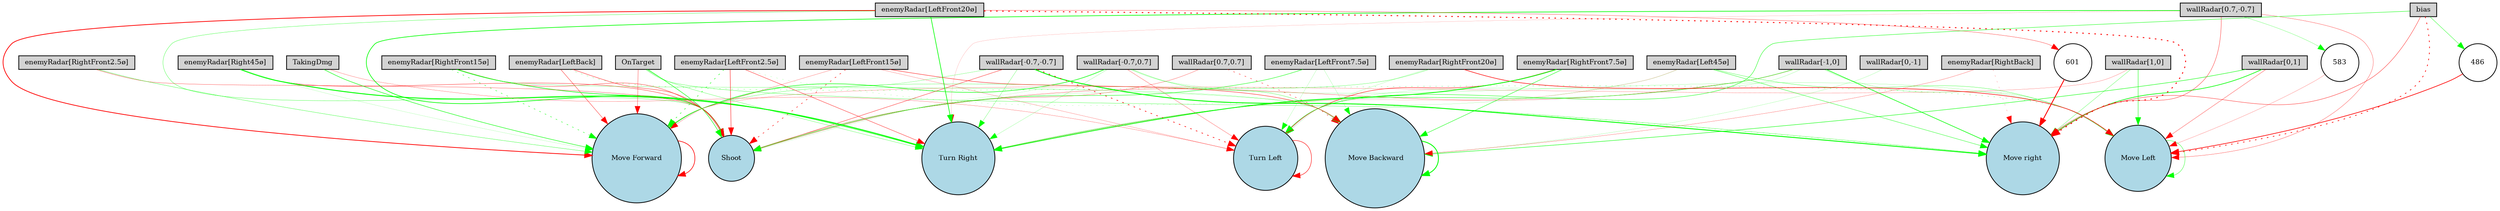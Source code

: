 digraph {
	node [fontsize=9 height=0.2 shape=circle width=0.2]
	"wallRadar[1,0]" [fillcolor=lightgray shape=box style=filled]
	"wallRadar[0,1]" [fillcolor=lightgray shape=box style=filled]
	"wallRadar[-1,0]" [fillcolor=lightgray shape=box style=filled]
	"wallRadar[0,-1]" [fillcolor=lightgray shape=box style=filled]
	"wallRadar[0.7,0.7]" [fillcolor=lightgray shape=box style=filled]
	"wallRadar[-0.7,0.7]" [fillcolor=lightgray shape=box style=filled]
	"wallRadar[-0.7,-0.7]" [fillcolor=lightgray shape=box style=filled]
	"wallRadar[0.7,-0.7]" [fillcolor=lightgray shape=box style=filled]
	"enemyRadar[RightBack]" [fillcolor=lightgray shape=box style=filled]
	"enemyRadar[LeftBack]" [fillcolor=lightgray shape=box style=filled]
	"enemyRadar[Right45ø]" [fillcolor=lightgray shape=box style=filled]
	"enemyRadar[Left45ø]" [fillcolor=lightgray shape=box style=filled]
	"enemyRadar[RightFront20ø]" [fillcolor=lightgray shape=box style=filled]
	"enemyRadar[LeftFront20ø]" [fillcolor=lightgray shape=box style=filled]
	"enemyRadar[RightFront15ø]" [fillcolor=lightgray shape=box style=filled]
	"enemyRadar[LeftFront15ø]" [fillcolor=lightgray shape=box style=filled]
	"enemyRadar[RightFront7.5ø]" [fillcolor=lightgray shape=box style=filled]
	"enemyRadar[LeftFront7.5ø]" [fillcolor=lightgray shape=box style=filled]
	"enemyRadar[RightFront2.5ø]" [fillcolor=lightgray shape=box style=filled]
	"enemyRadar[LeftFront2.5ø]" [fillcolor=lightgray shape=box style=filled]
	OnTarget [fillcolor=lightgray shape=box style=filled]
	TakingDmg [fillcolor=lightgray shape=box style=filled]
	bias [fillcolor=lightgray shape=box style=filled]
	Shoot [fillcolor=lightblue style=filled]
	"Move Forward" [fillcolor=lightblue style=filled]
	" Move Backward" [fillcolor=lightblue style=filled]
	"Move Left" [fillcolor=lightblue style=filled]
	"Move right" [fillcolor=lightblue style=filled]
	"Turn Left" [fillcolor=lightblue style=filled]
	"Turn Right" [fillcolor=lightblue style=filled]
	486 [fillcolor=white style=filled]
	583 [fillcolor=white style=filled]
	601 [fillcolor=white style=filled]
	"enemyRadar[LeftFront20ø]" -> "Turn Right" [color=green penwidth=0.8233692471586984 style=solid]
	"enemyRadar[LeftFront2.5ø]" -> "Move right" [color=green penwidth=0.14097772449699592 style=dotted]
	"enemyRadar[RightFront20ø]" -> "Turn Left" [color=green penwidth=0.13298987444741928 style=solid]
	"wallRadar[0.7,-0.7]" -> "Move right" [color=red penwidth=0.38917443059232626 style=solid]
	"enemyRadar[RightFront7.5ø]" -> "Turn Left" [color=red penwidth=0.536095303191303 style=solid]
	"wallRadar[0,1]" -> "Move Left" [color=red penwidth=0.32099077128305425 style=solid]
	"wallRadar[0.7,-0.7]" -> "Turn Right" [color=red penwidth=0.12073445758209754 style=solid]
	"enemyRadar[LeftFront20ø]" -> "Move Forward" [color=red penwidth=0.9617423503927195 style=solid]
	"enemyRadar[RightFront15ø]" -> Shoot [color=red penwidth=0.3755344283192035 style=solid]
	"enemyRadar[LeftFront15ø]" -> "Move Forward" [color=red penwidth=0.22328106821498372 style=solid]
	"wallRadar[0,1]" -> "Move right" [color=green penwidth=0.8076519770230393 style=solid]
	"enemyRadar[LeftFront2.5ø]" -> "Move Forward" [color=green penwidth=0.6207496051263531 style=dotted]
	"wallRadar[-1,0]" -> Shoot [color=red penwidth=0.2879988094484096 style=solid]
	"enemyRadar[LeftFront15ø]" -> "Turn Left" [color=red penwidth=0.20796449725457156 style=solid]
	"wallRadar[0.7,0.7]" -> Shoot [color=red penwidth=0.261744025320652 style=solid]
	"wallRadar[-0.7,0.7]" -> "Move Left" [color=green penwidth=0.1604537390903326 style=solid]
	OnTarget -> Shoot [color=green penwidth=0.5952330766801779 style=solid]
	"wallRadar[-0.7,-0.7]" -> "Turn Right" [color=green penwidth=0.24224411729938353 style=solid]
	"enemyRadar[Left45ø]" -> "Turn Right" [color=red penwidth=0.12807035079763002 style=solid]
	"wallRadar[-0.7,-0.7]" -> "Move right" [color=green penwidth=1.1507602779799355 style=solid]
	OnTarget -> "Move right" [color=green penwidth=0.3150631858417857 style=solid]
	"enemyRadar[LeftFront7.5ø]" -> Shoot [color=green penwidth=0.5068563116221985 style=solid]
	"wallRadar[0,-1]" -> " Move Backward" [color=green penwidth=0.14557321322549183 style=solid]
	"wallRadar[0,1]" -> " Move Backward" [color=green penwidth=0.5561078649698202 style=solid]
	"wallRadar[-1,0]" -> "Move right" [color=green penwidth=0.7392144685544932 style=solid]
	"wallRadar[0.7,-0.7]" -> "Move Left" [color=red penwidth=0.2964965549073858 style=solid]
	"enemyRadar[LeftFront15ø]" -> " Move Backward" [color=red penwidth=0.48086180474694706 style=solid]
	"wallRadar[0.7,0.7]" -> " Move Backward" [color=red penwidth=0.4885872850820442 style=dotted]
	"wallRadar[-1,0]" -> "Turn Left" [color=green penwidth=0.15808769192057065 style=solid]
	bias -> "Turn Left" [color=green penwidth=0.4860154670634398 style=solid]
	"wallRadar[-0.7,0.7]" -> "Turn Right" [color=green penwidth=0.16665463029655714 style=solid]
	"wallRadar[-0.7,0.7]" -> "Turn Left" [color=red penwidth=0.2711342593121475 style=solid]
	"enemyRadar[Right45ø]" -> "Turn Right" [color=green penwidth=1.1864278230042407 style=solid]
	"Move Left" -> "Move Left" [color=green penwidth=0.39591593879962006 style=solid]
	"wallRadar[-0.7,-0.7]" -> Shoot [color=red penwidth=0.40213875025443013 style=solid]
	"enemyRadar[Left45ø]" -> Shoot [color=green penwidth=0.13564147241611124 style=solid]
	TakingDmg -> "Turn Left" [color=red penwidth=0.2332109811461875 style=solid]
	"enemyRadar[RightFront7.5ø]" -> "Turn Right" [color=green penwidth=1.0145038310850423 style=solid]
	"wallRadar[-0.7,0.7]" -> " Move Backward" [color=green penwidth=0.3038572786719229 style=solid]
	"enemyRadar[LeftFront20ø]" -> "Move right" [color=red penwidth=1.1919620372354116 style=dotted]
	"enemyRadar[LeftFront2.5ø]" -> "Turn Right" [color=red penwidth=0.4083343063425737 style=solid]
	"enemyRadar[RightFront20ø]" -> "Move Left" [color=red penwidth=0.6911536810983211 style=solid]
	"wallRadar[1,0]" -> "Move Left" [color=green penwidth=0.5002492741622604 style=solid]
	"enemyRadar[LeftFront7.5ø]" -> " Move Backward" [color=green penwidth=0.14544219161396454 style=solid]
	TakingDmg -> "Move Forward" [color=green penwidth=0.592294953508902 style=solid]
	"enemyRadar[RightFront2.5ø]" -> Shoot [color=red penwidth=0.3035368877035609 style=solid]
	"wallRadar[1,0]" -> "Move Forward" [color=red penwidth=0.20485137323539807 style=solid]
	"enemyRadar[Right45ø]" -> "Move Forward" [color=green penwidth=0.12369452277017429 style=solid]
	"wallRadar[-1,0]" -> "Turn Right" [color=green penwidth=0.4621203747791567 style=solid]
	OnTarget -> "Turn Right" [color=green penwidth=0.2740677710031797 style=solid]
	"wallRadar[1,0]" -> "Move right" [color=green penwidth=0.27528400041361556 style=solid]
	"wallRadar[-0.7,0.7]" -> "Move Forward" [color=green penwidth=0.6486742105047157 style=solid]
	"enemyRadar[Left45ø]" -> "Move right" [color=green penwidth=0.41372322146629714 style=solid]
	"enemyRadar[LeftBack]" -> Shoot [color=red penwidth=0.42772931072976883 style=solid]
	"wallRadar[0.7,-0.7]" -> Shoot [color=green penwidth=0.8307587716916947 style=solid]
	"enemyRadar[LeftFront15ø]" -> Shoot [color=red penwidth=0.6316638160675507 style=dotted]
	"enemyRadar[RightFront15ø]" -> "Move Forward" [color=green penwidth=0.5210829540020407 style=dotted]
	"enemyRadar[RightFront15ø]" -> " Move Backward" [color=green penwidth=0.24732927950069575 style=solid]
	bias -> "Move Left" [color=red penwidth=0.8841627222442111 style=dotted]
	"wallRadar[-0.7,-0.7]" -> "Turn Left" [color=red penwidth=0.811508422675462 style=dotted]
	"enemyRadar[LeftBack]" -> "Move Forward" [color=red penwidth=0.4004789513640443 style=solid]
	"wallRadar[-1,0]" -> "Move Left" [color=green penwidth=0.198489898919949 style=solid]
	" Move Backward" -> " Move Backward" [color=green penwidth=1.0928572004378376 style=solid]
	"enemyRadar[Left45ø]" -> "Move Left" [color=green penwidth=0.32128085745841456 style=solid]
	OnTarget -> "Move Forward" [color=red penwidth=0.33742656301279106 style=solid]
	bias -> "Move right" [color=red penwidth=0.4084431332918468 style=solid]
	"enemyRadar[LeftBack]" -> "Move Left" [color=green penwidth=0.24144865313234742 style=dotted]
	"enemyRadar[RightFront15ø]" -> "Turn Right" [color=green penwidth=0.7188545233767903 style=solid]
	"Turn Left" -> "Turn Left" [color=red penwidth=0.5664523089915171 style=solid]
	"enemyRadar[LeftFront7.5ø]" -> "Turn Left" [color=green penwidth=0.133821850405288 style=solid]
	"wallRadar[-0.7,-0.7]" -> "Move Forward" [color=green penwidth=0.2398889473421994 style=solid]
	"Move Forward" -> "Move Forward" [color=red penwidth=0.7899838816945924 style=solid]
	"enemyRadar[Right45ø]" -> Shoot [color=red penwidth=0.40841328375271935 style=solid]
	"enemyRadar[RightFront2.5ø]" -> "Move Forward" [color=green penwidth=0.3465678645094611 style=solid]
	"enemyRadar[LeftFront2.5ø]" -> Shoot [color=red penwidth=0.5022208162076818 style=solid]
	"enemyRadar[RightFront7.5ø]" -> " Move Backward" [color=green penwidth=0.49725893073028127 style=solid]
	"enemyRadar[RightBack]" -> "Move right" [color=red penwidth=0.17875336402760428 style=dotted]
	"wallRadar[-0.7,0.7]" -> Shoot [color=green penwidth=0.10569600977534736 style=solid]
	"enemyRadar[LeftFront20ø]" -> Shoot [color=green penwidth=0.32570587167253917 style=solid]
	"enemyRadar[RightFront20ø]" -> "Move Forward" [color=green penwidth=0.2787207269296286 style=solid]
	bias -> 486 [color=green penwidth=0.3916706695479484 style=solid]
	486 -> "Move Left" [color=red penwidth=0.8334619179885576 style=solid]
	"wallRadar[0.7,-0.7]" -> 583 [color=green penwidth=0.23671401818953966 style=solid]
	583 -> "Move Left" [color=red penwidth=0.19408620450577962 style=solid]
	"enemyRadar[RightBack]" -> " Move Backward" [color=red penwidth=0.2397381298732105 style=solid]
	"enemyRadar[LeftFront20ø]" -> 601 [color=red penwidth=0.328696986502523 style=solid]
	601 -> "Move right" [color=red penwidth=1.141589479825415 style=solid]
}
